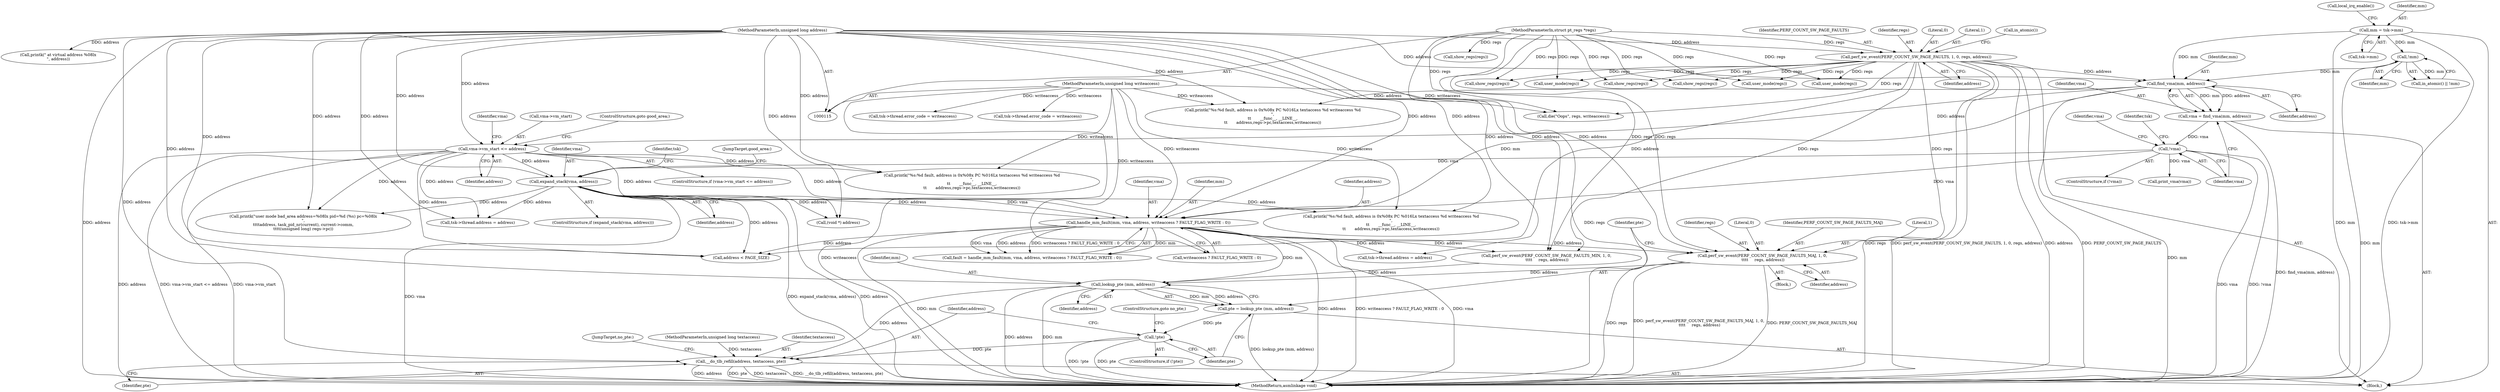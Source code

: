 digraph "1_linux_a8b0ca17b80e92faab46ee7179ba9e99ccb61233_30@pointer" {
"1000302" [label="(Call,perf_sw_event(PERF_COUNT_SW_PAGE_FAULTS_MAJ, 1, 0,\n \t\t\t\t     regs, address))"];
"1000136" [label="(Call,perf_sw_event(PERF_COUNT_SW_PAGE_FAULTS, 1, 0, regs, address))"];
"1000116" [label="(MethodParameterIn,struct pt_regs *regs)"];
"1000119" [label="(MethodParameterIn,unsigned long address)"];
"1000267" [label="(Call,handle_mm_fault(mm, vma, address, writeaccess ? FAULT_FLAG_WRITE : 0))"];
"1000155" [label="(Call,find_vma(mm, address))"];
"1000145" [label="(Call,!mm)"];
"1000130" [label="(Call,mm = tsk->mm)"];
"1000159" [label="(Call,!vma)"];
"1000153" [label="(Call,vma = find_vma(mm, address))"];
"1000211" [label="(Call,expand_stack(vma, address))"];
"1000178" [label="(Call,vma->vm_start <= address)"];
"1000117" [label="(MethodParameterIn,unsigned long writeaccess)"];
"1000322" [label="(Call,lookup_pte (mm, address))"];
"1000320" [label="(Call,pte = lookup_pte (mm, address))"];
"1000326" [label="(Call,!pte)"];
"1000330" [label="(Call,__do_tlb_refill(address, textaccess, pte))"];
"1000135" [label="(Call,local_irq_enable())"];
"1000116" [label="(MethodParameterIn,struct pt_regs *regs)"];
"1000156" [label="(Identifier,mm)"];
"1000478" [label="(Call,tsk->thread.address = address)"];
"1000163" [label="(Identifier,tsk)"];
"1000393" [label="(Call,tsk->thread.error_code = writeaccess)"];
"1000378" [label="(Call,show_regs(regs))"];
"1000320" [label="(Call,pte = lookup_pte (mm, address))"];
"1000303" [label="(Identifier,PERF_COUNT_SW_PAGE_FAULTS_MAJ)"];
"1000448" [label="(Call,printk(\" at virtual address %08lx\n\", address))"];
"1000213" [label="(Identifier,address)"];
"1000179" [label="(Call,vma->vm_start)"];
"1000297" [label="(Block,)"];
"1000143" [label="(Call,in_atomic() || !mm)"];
"1000154" [label="(Identifier,vma)"];
"1000304" [label="(Literal,1)"];
"1000504" [label="(Call,user_mode(regs))"];
"1000230" [label="(JumpTarget,good_area:)"];
"1000270" [label="(Identifier,address)"];
"1000485" [label="(Call,tsk->thread.error_code = writeaccess)"];
"1000327" [label="(Identifier,pte)"];
"1000212" [label="(Identifier,vma)"];
"1000118" [label="(MethodParameterIn,unsigned long textaccess)"];
"1000306" [label="(Identifier,regs)"];
"1000132" [label="(Call,tsk->mm)"];
"1000177" [label="(ControlStructure,if (vma->vm_start <= address))"];
"1000211" [label="(Call,expand_stack(vma, address))"];
"1000140" [label="(Identifier,regs)"];
"1000205" [label="(Call,show_regs(regs))"];
"1000329" [label="(ControlStructure,goto no_pte;)"];
"1000131" [label="(Identifier,mm)"];
"1000174" [label="(Call,show_regs(regs))"];
"1000323" [label="(Identifier,mm)"];
"1000350" [label="(Call,user_mode(regs))"];
"1000164" [label="(Call,printk(\"%s:%d fault, address is 0x%08x PC %016Lx textaccess %d writeaccess %d\n\",\n\t\t       __func__, __LINE__,\n\t\t       address,regs->pc,textaccess,writeaccess))"];
"1000184" [label="(ControlStructure,goto good_area;)"];
"1000307" [label="(Identifier,address)"];
"1000182" [label="(Identifier,address)"];
"1000141" [label="(Identifier,address)"];
"1000139" [label="(Literal,0)"];
"1000207" [label="(Call,print_vma(vma))"];
"1000332" [label="(Identifier,textaccess)"];
"1000267" [label="(Call,handle_mm_fault(mm, vma, address, writeaccess ? FAULT_FLAG_WRITE : 0))"];
"1000333" [label="(Identifier,pte)"];
"1000117" [label="(MethodParameterIn,unsigned long writeaccess)"];
"1000451" [label="(Call,die(\"Oops\", regs, writeaccess))"];
"1000160" [label="(Identifier,vma)"];
"1000217" [label="(Call,printk(\"%s:%d fault, address is 0x%08x PC %016Lx textaccess %d writeaccess %d\n\",\n\t\t       __func__, __LINE__,\n\t\t       address,regs->pc,textaccess,writeaccess))"];
"1000119" [label="(MethodParameterIn,unsigned long address)"];
"1000507" [label="(MethodReturn,asmlinkage void)"];
"1000268" [label="(Identifier,mm)"];
"1000157" [label="(Identifier,address)"];
"1000324" [label="(Identifier,address)"];
"1000138" [label="(Literal,1)"];
"1000158" [label="(ControlStructure,if (!vma))"];
"1000302" [label="(Call,perf_sw_event(PERF_COUNT_SW_PAGE_FAULTS_MAJ, 1, 0,\n \t\t\t\t     regs, address))"];
"1000130" [label="(Call,mm = tsk->mm)"];
"1000189" [label="(Identifier,vma)"];
"1000136" [label="(Call,perf_sw_event(PERF_COUNT_SW_PAGE_FAULTS, 1, 0, regs, address))"];
"1000314" [label="(Call,perf_sw_event(PERF_COUNT_SW_PAGE_FAULTS_MIN, 1, 0,\n \t\t\t\t     regs, address))"];
"1000330" [label="(Call,__do_tlb_refill(address, textaccess, pte))"];
"1000322" [label="(Call,lookup_pte (mm, address))"];
"1000159" [label="(Call,!vma)"];
"1000195" [label="(Call,printk(\"%s:%d fault, address is 0x%08x PC %016Lx textaccess %d writeaccess %d\n\",\n\t\t       __func__, __LINE__,\n\t\t       address,regs->pc,textaccess,writeaccess))"];
"1000153" [label="(Call,vma = find_vma(mm, address))"];
"1000325" [label="(ControlStructure,if (!pte))"];
"1000180" [label="(Identifier,vma)"];
"1000120" [label="(Block,)"];
"1000144" [label="(Call,in_atomic())"];
"1000137" [label="(Identifier,PERF_COUNT_SW_PAGE_FAULTS)"];
"1000269" [label="(Identifier,vma)"];
"1000146" [label="(Identifier,mm)"];
"1000326" [label="(Call,!pte)"];
"1000331" [label="(Identifier,address)"];
"1000386" [label="(Call,tsk->thread.address = address)"];
"1000265" [label="(Call,fault = handle_mm_fault(mm, vma, address, writeaccess ? FAULT_FLAG_WRITE : 0))"];
"1000365" [label="(Call,printk(\"user mode bad_area address=%08lx pid=%d (%s) pc=%08lx\n\",\n\t\t\t\taddress, task_pid_nr(current), current->comm,\n\t\t\t\t(unsigned long) regs->pc))"];
"1000155" [label="(Call,find_vma(mm, address))"];
"1000271" [label="(Call,writeaccess ? FAULT_FLAG_WRITE : 0)"];
"1000465" [label="(Call,user_mode(regs))"];
"1000216" [label="(Identifier,tsk)"];
"1000334" [label="(JumpTarget,no_pte:)"];
"1000444" [label="(Call,address < PAGE_SIZE)"];
"1000210" [label="(ControlStructure,if (expand_stack(vma, address)))"];
"1000305" [label="(Literal,0)"];
"1000178" [label="(Call,vma->vm_start <= address)"];
"1000227" [label="(Call,show_regs(regs))"];
"1000145" [label="(Call,!mm)"];
"1000414" [label="(Call,(void *) address)"];
"1000321" [label="(Identifier,pte)"];
"1000302" -> "1000297"  [label="AST: "];
"1000302" -> "1000307"  [label="CFG: "];
"1000303" -> "1000302"  [label="AST: "];
"1000304" -> "1000302"  [label="AST: "];
"1000305" -> "1000302"  [label="AST: "];
"1000306" -> "1000302"  [label="AST: "];
"1000307" -> "1000302"  [label="AST: "];
"1000321" -> "1000302"  [label="CFG: "];
"1000302" -> "1000507"  [label="DDG: PERF_COUNT_SW_PAGE_FAULTS_MAJ"];
"1000302" -> "1000507"  [label="DDG: regs"];
"1000302" -> "1000507"  [label="DDG: perf_sw_event(PERF_COUNT_SW_PAGE_FAULTS_MAJ, 1, 0,\n \t\t\t\t     regs, address)"];
"1000136" -> "1000302"  [label="DDG: regs"];
"1000116" -> "1000302"  [label="DDG: regs"];
"1000267" -> "1000302"  [label="DDG: address"];
"1000119" -> "1000302"  [label="DDG: address"];
"1000302" -> "1000322"  [label="DDG: address"];
"1000136" -> "1000120"  [label="AST: "];
"1000136" -> "1000141"  [label="CFG: "];
"1000137" -> "1000136"  [label="AST: "];
"1000138" -> "1000136"  [label="AST: "];
"1000139" -> "1000136"  [label="AST: "];
"1000140" -> "1000136"  [label="AST: "];
"1000141" -> "1000136"  [label="AST: "];
"1000144" -> "1000136"  [label="CFG: "];
"1000136" -> "1000507"  [label="DDG: address"];
"1000136" -> "1000507"  [label="DDG: regs"];
"1000136" -> "1000507"  [label="DDG: perf_sw_event(PERF_COUNT_SW_PAGE_FAULTS, 1, 0, regs, address)"];
"1000136" -> "1000507"  [label="DDG: PERF_COUNT_SW_PAGE_FAULTS"];
"1000116" -> "1000136"  [label="DDG: regs"];
"1000119" -> "1000136"  [label="DDG: address"];
"1000136" -> "1000155"  [label="DDG: address"];
"1000136" -> "1000174"  [label="DDG: regs"];
"1000136" -> "1000205"  [label="DDG: regs"];
"1000136" -> "1000227"  [label="DDG: regs"];
"1000136" -> "1000314"  [label="DDG: regs"];
"1000136" -> "1000350"  [label="DDG: regs"];
"1000136" -> "1000444"  [label="DDG: address"];
"1000136" -> "1000451"  [label="DDG: regs"];
"1000136" -> "1000465"  [label="DDG: regs"];
"1000136" -> "1000504"  [label="DDG: regs"];
"1000116" -> "1000115"  [label="AST: "];
"1000116" -> "1000507"  [label="DDG: regs"];
"1000116" -> "1000174"  [label="DDG: regs"];
"1000116" -> "1000205"  [label="DDG: regs"];
"1000116" -> "1000227"  [label="DDG: regs"];
"1000116" -> "1000314"  [label="DDG: regs"];
"1000116" -> "1000350"  [label="DDG: regs"];
"1000116" -> "1000378"  [label="DDG: regs"];
"1000116" -> "1000451"  [label="DDG: regs"];
"1000116" -> "1000465"  [label="DDG: regs"];
"1000116" -> "1000504"  [label="DDG: regs"];
"1000119" -> "1000115"  [label="AST: "];
"1000119" -> "1000507"  [label="DDG: address"];
"1000119" -> "1000155"  [label="DDG: address"];
"1000119" -> "1000164"  [label="DDG: address"];
"1000119" -> "1000178"  [label="DDG: address"];
"1000119" -> "1000195"  [label="DDG: address"];
"1000119" -> "1000211"  [label="DDG: address"];
"1000119" -> "1000217"  [label="DDG: address"];
"1000119" -> "1000267"  [label="DDG: address"];
"1000119" -> "1000314"  [label="DDG: address"];
"1000119" -> "1000322"  [label="DDG: address"];
"1000119" -> "1000330"  [label="DDG: address"];
"1000119" -> "1000365"  [label="DDG: address"];
"1000119" -> "1000386"  [label="DDG: address"];
"1000119" -> "1000414"  [label="DDG: address"];
"1000119" -> "1000444"  [label="DDG: address"];
"1000119" -> "1000448"  [label="DDG: address"];
"1000119" -> "1000478"  [label="DDG: address"];
"1000267" -> "1000265"  [label="AST: "];
"1000267" -> "1000271"  [label="CFG: "];
"1000268" -> "1000267"  [label="AST: "];
"1000269" -> "1000267"  [label="AST: "];
"1000270" -> "1000267"  [label="AST: "];
"1000271" -> "1000267"  [label="AST: "];
"1000265" -> "1000267"  [label="CFG: "];
"1000267" -> "1000507"  [label="DDG: vma"];
"1000267" -> "1000507"  [label="DDG: mm"];
"1000267" -> "1000507"  [label="DDG: address"];
"1000267" -> "1000507"  [label="DDG: writeaccess ? FAULT_FLAG_WRITE : 0"];
"1000267" -> "1000265"  [label="DDG: mm"];
"1000267" -> "1000265"  [label="DDG: vma"];
"1000267" -> "1000265"  [label="DDG: address"];
"1000267" -> "1000265"  [label="DDG: writeaccess ? FAULT_FLAG_WRITE : 0"];
"1000155" -> "1000267"  [label="DDG: mm"];
"1000159" -> "1000267"  [label="DDG: vma"];
"1000211" -> "1000267"  [label="DDG: vma"];
"1000211" -> "1000267"  [label="DDG: address"];
"1000178" -> "1000267"  [label="DDG: address"];
"1000117" -> "1000267"  [label="DDG: writeaccess"];
"1000267" -> "1000314"  [label="DDG: address"];
"1000267" -> "1000322"  [label="DDG: mm"];
"1000267" -> "1000444"  [label="DDG: address"];
"1000267" -> "1000478"  [label="DDG: address"];
"1000155" -> "1000153"  [label="AST: "];
"1000155" -> "1000157"  [label="CFG: "];
"1000156" -> "1000155"  [label="AST: "];
"1000157" -> "1000155"  [label="AST: "];
"1000153" -> "1000155"  [label="CFG: "];
"1000155" -> "1000507"  [label="DDG: mm"];
"1000155" -> "1000153"  [label="DDG: mm"];
"1000155" -> "1000153"  [label="DDG: address"];
"1000145" -> "1000155"  [label="DDG: mm"];
"1000130" -> "1000155"  [label="DDG: mm"];
"1000155" -> "1000164"  [label="DDG: address"];
"1000155" -> "1000178"  [label="DDG: address"];
"1000145" -> "1000143"  [label="AST: "];
"1000145" -> "1000146"  [label="CFG: "];
"1000146" -> "1000145"  [label="AST: "];
"1000143" -> "1000145"  [label="CFG: "];
"1000145" -> "1000507"  [label="DDG: mm"];
"1000145" -> "1000143"  [label="DDG: mm"];
"1000130" -> "1000145"  [label="DDG: mm"];
"1000130" -> "1000120"  [label="AST: "];
"1000130" -> "1000132"  [label="CFG: "];
"1000131" -> "1000130"  [label="AST: "];
"1000132" -> "1000130"  [label="AST: "];
"1000135" -> "1000130"  [label="CFG: "];
"1000130" -> "1000507"  [label="DDG: tsk->mm"];
"1000130" -> "1000507"  [label="DDG: mm"];
"1000159" -> "1000158"  [label="AST: "];
"1000159" -> "1000160"  [label="CFG: "];
"1000160" -> "1000159"  [label="AST: "];
"1000163" -> "1000159"  [label="CFG: "];
"1000180" -> "1000159"  [label="CFG: "];
"1000159" -> "1000507"  [label="DDG: !vma"];
"1000159" -> "1000507"  [label="DDG: vma"];
"1000153" -> "1000159"  [label="DDG: vma"];
"1000159" -> "1000207"  [label="DDG: vma"];
"1000159" -> "1000211"  [label="DDG: vma"];
"1000153" -> "1000120"  [label="AST: "];
"1000154" -> "1000153"  [label="AST: "];
"1000160" -> "1000153"  [label="CFG: "];
"1000153" -> "1000507"  [label="DDG: find_vma(mm, address)"];
"1000211" -> "1000210"  [label="AST: "];
"1000211" -> "1000213"  [label="CFG: "];
"1000212" -> "1000211"  [label="AST: "];
"1000213" -> "1000211"  [label="AST: "];
"1000216" -> "1000211"  [label="CFG: "];
"1000230" -> "1000211"  [label="CFG: "];
"1000211" -> "1000507"  [label="DDG: vma"];
"1000211" -> "1000507"  [label="DDG: address"];
"1000211" -> "1000507"  [label="DDG: expand_stack(vma, address)"];
"1000178" -> "1000211"  [label="DDG: address"];
"1000211" -> "1000217"  [label="DDG: address"];
"1000211" -> "1000365"  [label="DDG: address"];
"1000211" -> "1000386"  [label="DDG: address"];
"1000211" -> "1000414"  [label="DDG: address"];
"1000211" -> "1000444"  [label="DDG: address"];
"1000178" -> "1000177"  [label="AST: "];
"1000178" -> "1000182"  [label="CFG: "];
"1000179" -> "1000178"  [label="AST: "];
"1000182" -> "1000178"  [label="AST: "];
"1000184" -> "1000178"  [label="CFG: "];
"1000189" -> "1000178"  [label="CFG: "];
"1000178" -> "1000507"  [label="DDG: address"];
"1000178" -> "1000507"  [label="DDG: vma->vm_start <= address"];
"1000178" -> "1000507"  [label="DDG: vma->vm_start"];
"1000178" -> "1000195"  [label="DDG: address"];
"1000178" -> "1000365"  [label="DDG: address"];
"1000178" -> "1000386"  [label="DDG: address"];
"1000178" -> "1000414"  [label="DDG: address"];
"1000178" -> "1000444"  [label="DDG: address"];
"1000117" -> "1000115"  [label="AST: "];
"1000117" -> "1000507"  [label="DDG: writeaccess"];
"1000117" -> "1000164"  [label="DDG: writeaccess"];
"1000117" -> "1000195"  [label="DDG: writeaccess"];
"1000117" -> "1000217"  [label="DDG: writeaccess"];
"1000117" -> "1000271"  [label="DDG: writeaccess"];
"1000117" -> "1000393"  [label="DDG: writeaccess"];
"1000117" -> "1000451"  [label="DDG: writeaccess"];
"1000117" -> "1000485"  [label="DDG: writeaccess"];
"1000322" -> "1000320"  [label="AST: "];
"1000322" -> "1000324"  [label="CFG: "];
"1000323" -> "1000322"  [label="AST: "];
"1000324" -> "1000322"  [label="AST: "];
"1000320" -> "1000322"  [label="CFG: "];
"1000322" -> "1000507"  [label="DDG: address"];
"1000322" -> "1000507"  [label="DDG: mm"];
"1000322" -> "1000320"  [label="DDG: mm"];
"1000322" -> "1000320"  [label="DDG: address"];
"1000314" -> "1000322"  [label="DDG: address"];
"1000322" -> "1000330"  [label="DDG: address"];
"1000320" -> "1000120"  [label="AST: "];
"1000321" -> "1000320"  [label="AST: "];
"1000327" -> "1000320"  [label="CFG: "];
"1000320" -> "1000507"  [label="DDG: lookup_pte (mm, address)"];
"1000320" -> "1000326"  [label="DDG: pte"];
"1000326" -> "1000325"  [label="AST: "];
"1000326" -> "1000327"  [label="CFG: "];
"1000327" -> "1000326"  [label="AST: "];
"1000329" -> "1000326"  [label="CFG: "];
"1000331" -> "1000326"  [label="CFG: "];
"1000326" -> "1000507"  [label="DDG: !pte"];
"1000326" -> "1000507"  [label="DDG: pte"];
"1000326" -> "1000330"  [label="DDG: pte"];
"1000330" -> "1000120"  [label="AST: "];
"1000330" -> "1000333"  [label="CFG: "];
"1000331" -> "1000330"  [label="AST: "];
"1000332" -> "1000330"  [label="AST: "];
"1000333" -> "1000330"  [label="AST: "];
"1000334" -> "1000330"  [label="CFG: "];
"1000330" -> "1000507"  [label="DDG: address"];
"1000330" -> "1000507"  [label="DDG: pte"];
"1000330" -> "1000507"  [label="DDG: textaccess"];
"1000330" -> "1000507"  [label="DDG: __do_tlb_refill(address, textaccess, pte)"];
"1000118" -> "1000330"  [label="DDG: textaccess"];
}
